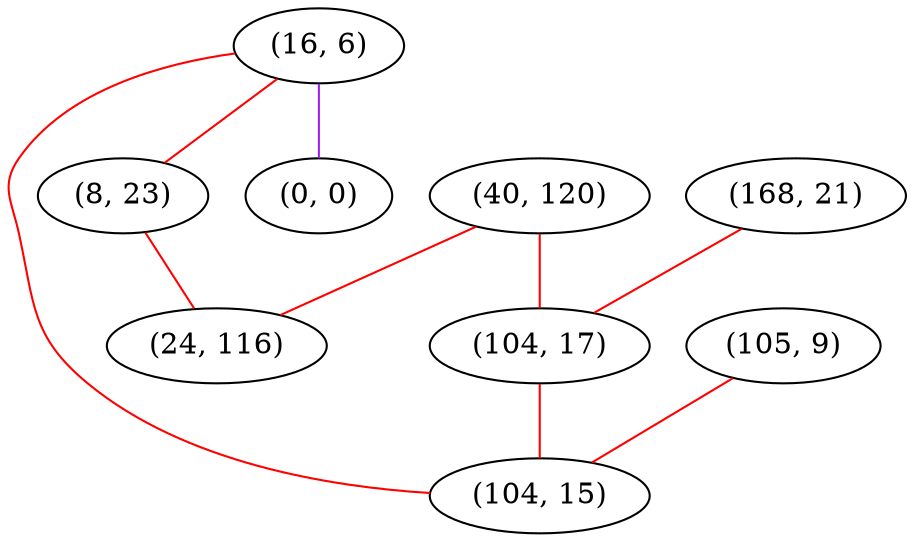 graph "" {
"(16, 6)";
"(40, 120)";
"(8, 23)";
"(168, 21)";
"(105, 9)";
"(0, 0)";
"(104, 17)";
"(104, 15)";
"(24, 116)";
"(16, 6)" -- "(0, 0)"  [color=purple, key=0, weight=4];
"(16, 6)" -- "(8, 23)"  [color=red, key=0, weight=1];
"(16, 6)" -- "(104, 15)"  [color=red, key=0, weight=1];
"(40, 120)" -- "(104, 17)"  [color=red, key=0, weight=1];
"(40, 120)" -- "(24, 116)"  [color=red, key=0, weight=1];
"(8, 23)" -- "(24, 116)"  [color=red, key=0, weight=1];
"(168, 21)" -- "(104, 17)"  [color=red, key=0, weight=1];
"(105, 9)" -- "(104, 15)"  [color=red, key=0, weight=1];
"(104, 17)" -- "(104, 15)"  [color=red, key=0, weight=1];
}
